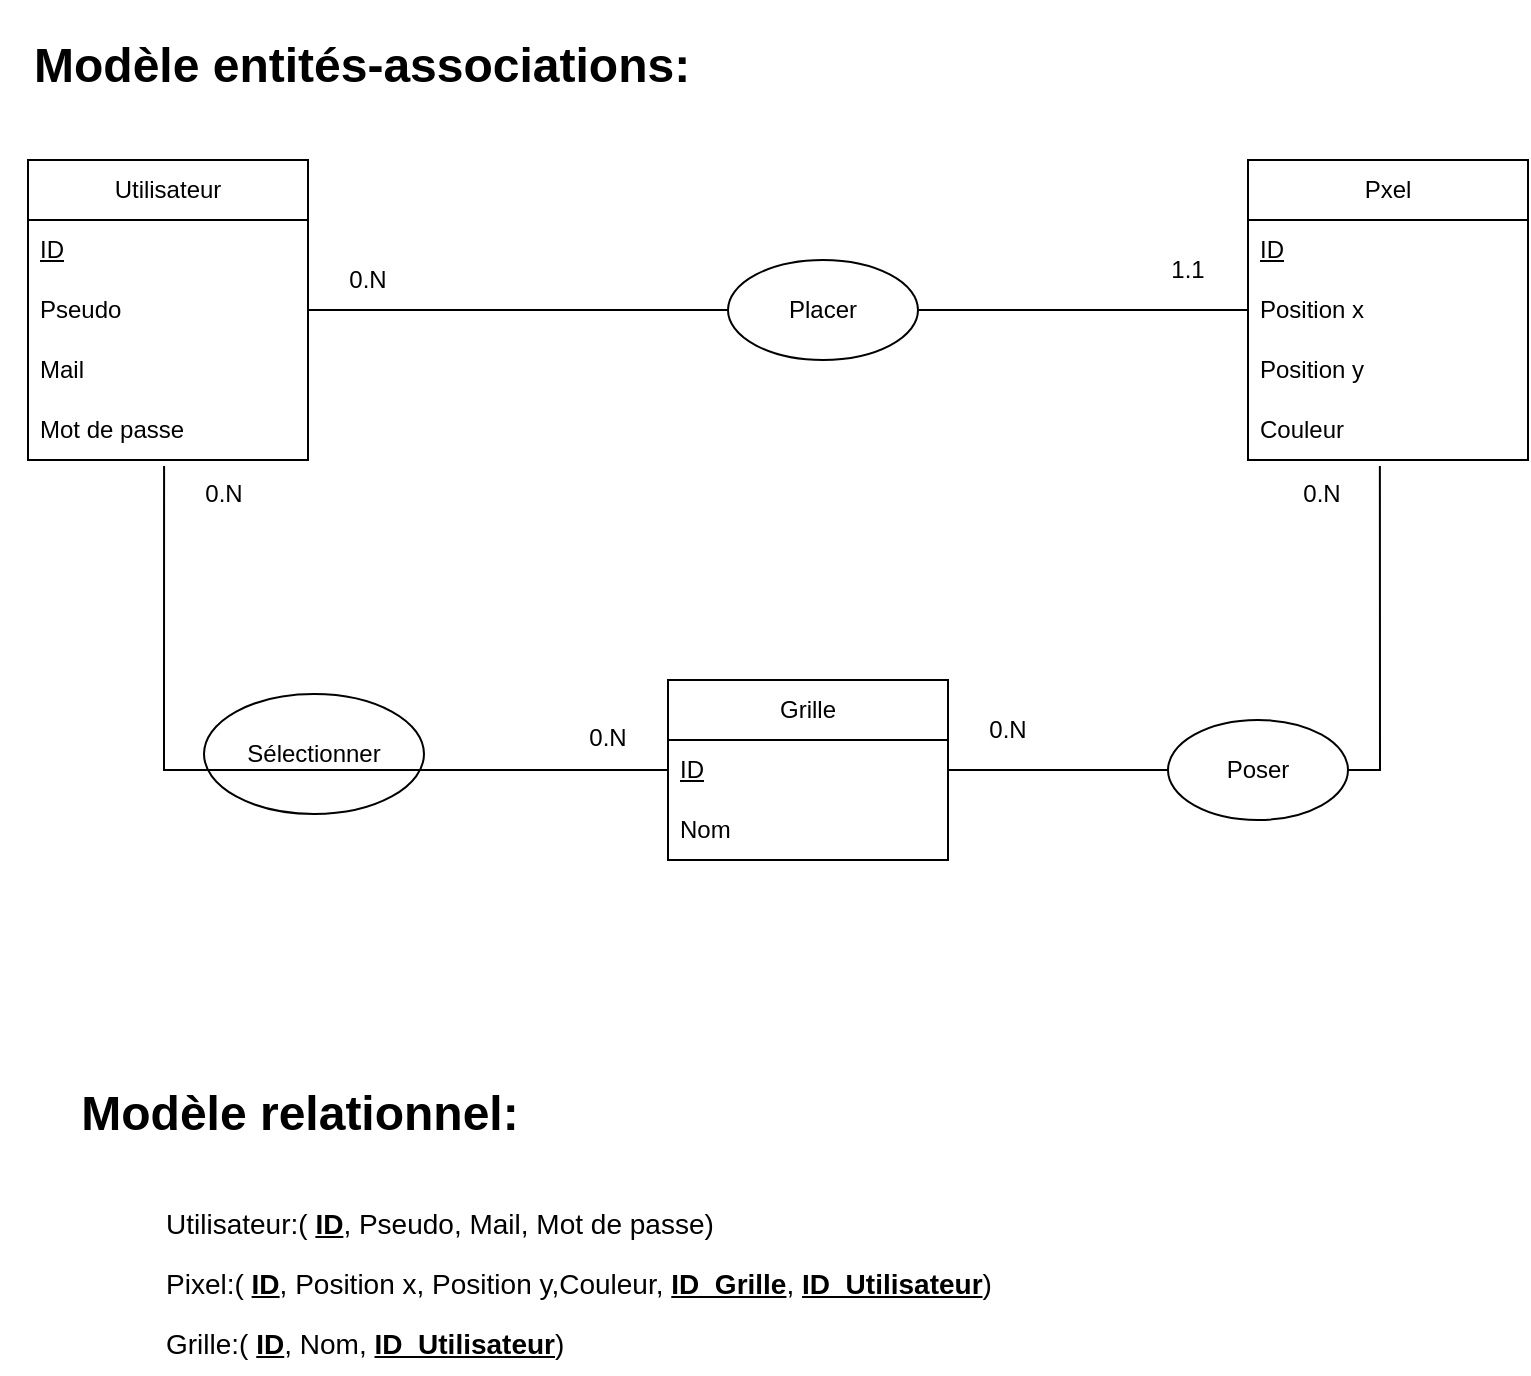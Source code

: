 <mxfile version="24.4.4" type="device">
  <diagram name="Page-1" id="_MDC-iJTTF_jpSJEV-Ld">
    <mxGraphModel dx="1393" dy="818" grid="1" gridSize="10" guides="1" tooltips="1" connect="1" arrows="1" fold="1" page="1" pageScale="1" pageWidth="850" pageHeight="1100" math="0" shadow="0">
      <root>
        <mxCell id="0" />
        <mxCell id="1" parent="0" />
        <mxCell id="DlC24ixFXXdRtT2Mmo7n-6" value="Utilisateur" style="swimlane;fontStyle=0;childLayout=stackLayout;horizontal=1;startSize=30;horizontalStack=0;resizeParent=1;resizeParentMax=0;resizeLast=0;collapsible=1;marginBottom=0;whiteSpace=wrap;html=1;" parent="1" vertex="1">
          <mxGeometry x="43" y="250" width="140" height="150" as="geometry" />
        </mxCell>
        <mxCell id="DlC24ixFXXdRtT2Mmo7n-7" value="&lt;u&gt;ID&lt;/u&gt;" style="text;strokeColor=none;fillColor=none;align=left;verticalAlign=middle;spacingLeft=4;spacingRight=4;overflow=hidden;points=[[0,0.5],[1,0.5]];portConstraint=eastwest;rotatable=0;whiteSpace=wrap;html=1;" parent="DlC24ixFXXdRtT2Mmo7n-6" vertex="1">
          <mxGeometry y="30" width="140" height="30" as="geometry" />
        </mxCell>
        <mxCell id="DlC24ixFXXdRtT2Mmo7n-8" value="Pseudo" style="text;strokeColor=none;fillColor=none;align=left;verticalAlign=middle;spacingLeft=4;spacingRight=4;overflow=hidden;points=[[0,0.5],[1,0.5]];portConstraint=eastwest;rotatable=0;whiteSpace=wrap;html=1;" parent="DlC24ixFXXdRtT2Mmo7n-6" vertex="1">
          <mxGeometry y="60" width="140" height="30" as="geometry" />
        </mxCell>
        <mxCell id="DlC24ixFXXdRtT2Mmo7n-9" value="Mail" style="text;strokeColor=none;fillColor=none;align=left;verticalAlign=middle;spacingLeft=4;spacingRight=4;overflow=hidden;points=[[0,0.5],[1,0.5]];portConstraint=eastwest;rotatable=0;whiteSpace=wrap;html=1;" parent="DlC24ixFXXdRtT2Mmo7n-6" vertex="1">
          <mxGeometry y="90" width="140" height="30" as="geometry" />
        </mxCell>
        <mxCell id="DlC24ixFXXdRtT2Mmo7n-10" value="Mot de passe" style="text;strokeColor=none;fillColor=none;align=left;verticalAlign=middle;spacingLeft=4;spacingRight=4;overflow=hidden;points=[[0,0.5],[1,0.5]];portConstraint=eastwest;rotatable=0;whiteSpace=wrap;html=1;rounded=0;fontFamily=Helvetica;fontSize=12;fontColor=default;" parent="DlC24ixFXXdRtT2Mmo7n-6" vertex="1">
          <mxGeometry y="120" width="140" height="30" as="geometry" />
        </mxCell>
        <mxCell id="DlC24ixFXXdRtT2Mmo7n-11" value="Pxel" style="swimlane;fontStyle=0;childLayout=stackLayout;horizontal=1;startSize=30;horizontalStack=0;resizeParent=1;resizeParentMax=0;resizeLast=0;collapsible=1;marginBottom=0;whiteSpace=wrap;html=1;" parent="1" vertex="1">
          <mxGeometry x="653" y="250" width="140" height="150" as="geometry" />
        </mxCell>
        <mxCell id="DlC24ixFXXdRtT2Mmo7n-12" value="&lt;u&gt;ID&lt;/u&gt;" style="text;strokeColor=none;fillColor=none;align=left;verticalAlign=middle;spacingLeft=4;spacingRight=4;overflow=hidden;points=[[0,0.5],[1,0.5]];portConstraint=eastwest;rotatable=0;whiteSpace=wrap;html=1;" parent="DlC24ixFXXdRtT2Mmo7n-11" vertex="1">
          <mxGeometry y="30" width="140" height="30" as="geometry" />
        </mxCell>
        <mxCell id="DlC24ixFXXdRtT2Mmo7n-47" value="Position x" style="rounded=0;whiteSpace=wrap;html=1;align=left;verticalAlign=middle;spacingLeft=4;spacingRight=4;fontFamily=Helvetica;fontSize=12;fontColor=default;fillColor=none;gradientColor=none;strokeColor=none;" parent="DlC24ixFXXdRtT2Mmo7n-11" vertex="1">
          <mxGeometry y="60" width="140" height="30" as="geometry" />
        </mxCell>
        <mxCell id="DlC24ixFXXdRtT2Mmo7n-13" value="Position y" style="text;strokeColor=none;fillColor=none;align=left;verticalAlign=middle;spacingLeft=4;spacingRight=4;overflow=hidden;points=[[0,0.5],[1,0.5]];portConstraint=eastwest;rotatable=0;whiteSpace=wrap;html=1;" parent="DlC24ixFXXdRtT2Mmo7n-11" vertex="1">
          <mxGeometry y="90" width="140" height="30" as="geometry" />
        </mxCell>
        <mxCell id="DlC24ixFXXdRtT2Mmo7n-14" value="Couleur" style="text;strokeColor=none;fillColor=none;align=left;verticalAlign=middle;spacingLeft=4;spacingRight=4;overflow=hidden;points=[[0,0.5],[1,0.5]];portConstraint=eastwest;rotatable=0;whiteSpace=wrap;html=1;" parent="DlC24ixFXXdRtT2Mmo7n-11" vertex="1">
          <mxGeometry y="120" width="140" height="30" as="geometry" />
        </mxCell>
        <mxCell id="DlC24ixFXXdRtT2Mmo7n-15" value="Grille" style="swimlane;fontStyle=0;childLayout=stackLayout;horizontal=1;startSize=30;horizontalStack=0;resizeParent=1;resizeParentMax=0;resizeLast=0;collapsible=1;marginBottom=0;whiteSpace=wrap;html=1;" parent="1" vertex="1">
          <mxGeometry x="363" y="510" width="140" height="90" as="geometry" />
        </mxCell>
        <mxCell id="DlC24ixFXXdRtT2Mmo7n-16" value="&lt;u&gt;ID&lt;/u&gt;" style="text;strokeColor=none;fillColor=none;align=left;verticalAlign=middle;spacingLeft=4;spacingRight=4;overflow=hidden;points=[[0,0.5],[1,0.5]];portConstraint=eastwest;rotatable=0;whiteSpace=wrap;html=1;" parent="DlC24ixFXXdRtT2Mmo7n-15" vertex="1">
          <mxGeometry y="30" width="140" height="30" as="geometry" />
        </mxCell>
        <mxCell id="DlC24ixFXXdRtT2Mmo7n-17" value="Nom" style="text;strokeColor=none;fillColor=none;align=left;verticalAlign=middle;spacingLeft=4;spacingRight=4;overflow=hidden;points=[[0,0.5],[1,0.5]];portConstraint=eastwest;rotatable=0;whiteSpace=wrap;html=1;" parent="DlC24ixFXXdRtT2Mmo7n-15" vertex="1">
          <mxGeometry y="60" width="140" height="30" as="geometry" />
        </mxCell>
        <mxCell id="DlC24ixFXXdRtT2Mmo7n-21" value="" style="endArrow=none;html=1;rounded=0;fontFamily=Helvetica;fontSize=12;fontColor=default;exitX=1;exitY=0.5;exitDx=0;exitDy=0;entryX=0;entryY=0.5;entryDx=0;entryDy=0;" parent="1" source="DlC24ixFXXdRtT2Mmo7n-22" target="DlC24ixFXXdRtT2Mmo7n-47" edge="1">
          <mxGeometry width="50" height="50" relative="1" as="geometry">
            <mxPoint x="203" y="340" as="sourcePoint" />
            <mxPoint x="253" y="290" as="targetPoint" />
          </mxGeometry>
        </mxCell>
        <mxCell id="DlC24ixFXXdRtT2Mmo7n-23" value="" style="endArrow=none;html=1;rounded=0;fontFamily=Helvetica;fontSize=12;fontColor=default;exitX=1;exitY=0.5;exitDx=0;exitDy=0;entryX=0;entryY=0.5;entryDx=0;entryDy=0;" parent="1" source="DlC24ixFXXdRtT2Mmo7n-8" target="DlC24ixFXXdRtT2Mmo7n-22" edge="1">
          <mxGeometry width="50" height="50" relative="1" as="geometry">
            <mxPoint x="183" y="325" as="sourcePoint" />
            <mxPoint x="463" y="325" as="targetPoint" />
          </mxGeometry>
        </mxCell>
        <mxCell id="DlC24ixFXXdRtT2Mmo7n-22" value="Placer" style="ellipse;whiteSpace=wrap;html=1;rounded=1;align=center;verticalAlign=middle;spacingLeft=4;spacingRight=4;fontFamily=Helvetica;fontSize=12;fontColor=default;fillColor=none;gradientColor=none;" parent="1" vertex="1">
          <mxGeometry x="393" y="300" width="95" height="50" as="geometry" />
        </mxCell>
        <mxCell id="DlC24ixFXXdRtT2Mmo7n-24" value="0.N" style="text;html=1;align=center;verticalAlign=middle;whiteSpace=wrap;rounded=0;fontFamily=Helvetica;fontSize=12;fontColor=default;" parent="1" vertex="1">
          <mxGeometry x="183" y="295" width="60" height="30" as="geometry" />
        </mxCell>
        <mxCell id="DlC24ixFXXdRtT2Mmo7n-25" value="1.1" style="text;html=1;align=center;verticalAlign=middle;whiteSpace=wrap;rounded=0;fontFamily=Helvetica;fontSize=12;fontColor=default;" parent="1" vertex="1">
          <mxGeometry x="593" y="290" width="60" height="30" as="geometry" />
        </mxCell>
        <mxCell id="DlC24ixFXXdRtT2Mmo7n-26" value="" style="endArrow=none;html=1;rounded=0;fontFamily=Helvetica;fontSize=12;fontColor=default;entryX=0.471;entryY=1.1;entryDx=0;entryDy=0;exitX=1;exitY=0.5;exitDx=0;exitDy=0;entryPerimeter=0;" parent="1" source="DlC24ixFXXdRtT2Mmo7n-28" target="DlC24ixFXXdRtT2Mmo7n-14" edge="1">
          <mxGeometry width="50" height="50" relative="1" as="geometry">
            <mxPoint x="583" y="430" as="sourcePoint" />
            <mxPoint x="633" y="380" as="targetPoint" />
            <Array as="points">
              <mxPoint x="719" y="555" />
            </Array>
          </mxGeometry>
        </mxCell>
        <mxCell id="DlC24ixFXXdRtT2Mmo7n-27" value="" style="endArrow=none;html=1;rounded=0;fontFamily=Helvetica;fontSize=12;fontColor=default;entryX=0;entryY=0.5;entryDx=0;entryDy=0;exitX=1;exitY=0.5;exitDx=0;exitDy=0;" parent="1" source="DlC24ixFXXdRtT2Mmo7n-16" target="DlC24ixFXXdRtT2Mmo7n-28" edge="1">
          <mxGeometry width="50" height="50" relative="1" as="geometry">
            <mxPoint x="503" y="555" as="sourcePoint" />
            <mxPoint x="653" y="355" as="targetPoint" />
            <Array as="points" />
          </mxGeometry>
        </mxCell>
        <mxCell id="DlC24ixFXXdRtT2Mmo7n-28" value="Poser" style="ellipse;whiteSpace=wrap;html=1;rounded=1;align=center;verticalAlign=middle;spacingLeft=4;spacingRight=4;fontFamily=Helvetica;fontSize=12;fontColor=default;fillColor=none;gradientColor=none;" parent="1" vertex="1">
          <mxGeometry x="613" y="530" width="90" height="50" as="geometry" />
        </mxCell>
        <mxCell id="DlC24ixFXXdRtT2Mmo7n-29" value="0.N" style="text;html=1;align=center;verticalAlign=middle;whiteSpace=wrap;rounded=0;fontFamily=Helvetica;fontSize=12;fontColor=default;" parent="1" vertex="1">
          <mxGeometry x="660" y="402" width="60" height="30" as="geometry" />
        </mxCell>
        <mxCell id="DlC24ixFXXdRtT2Mmo7n-30" value="0.N" style="text;html=1;align=center;verticalAlign=middle;whiteSpace=wrap;rounded=0;fontFamily=Helvetica;fontSize=12;fontColor=default;" parent="1" vertex="1">
          <mxGeometry x="503" y="520" width="60" height="30" as="geometry" />
        </mxCell>
        <mxCell id="DlC24ixFXXdRtT2Mmo7n-31" value="" style="endArrow=none;html=1;rounded=0;fontFamily=Helvetica;fontSize=12;fontColor=default;exitX=0.486;exitY=1.1;exitDx=0;exitDy=0;exitPerimeter=0;entryX=0;entryY=0.5;entryDx=0;entryDy=0;" parent="1" source="DlC24ixFXXdRtT2Mmo7n-10" target="DlC24ixFXXdRtT2Mmo7n-16" edge="1">
          <mxGeometry width="50" height="50" relative="1" as="geometry">
            <mxPoint x="433" y="350" as="sourcePoint" />
            <mxPoint x="483" y="300" as="targetPoint" />
            <Array as="points">
              <mxPoint x="111" y="555" />
            </Array>
          </mxGeometry>
        </mxCell>
        <mxCell id="DlC24ixFXXdRtT2Mmo7n-34" value="Sélectionner" style="ellipse;whiteSpace=wrap;html=1;rounded=1;align=center;verticalAlign=middle;spacingLeft=4;spacingRight=4;fontFamily=Helvetica;fontSize=12;fontColor=default;fillColor=none;gradientColor=none;" parent="1" vertex="1">
          <mxGeometry x="131" y="517" width="110" height="60" as="geometry" />
        </mxCell>
        <mxCell id="DlC24ixFXXdRtT2Mmo7n-37" value="0.N" style="text;html=1;align=center;verticalAlign=middle;whiteSpace=wrap;rounded=0;fontFamily=Helvetica;fontSize=12;fontColor=default;" parent="1" vertex="1">
          <mxGeometry x="111" y="402" width="60" height="30" as="geometry" />
        </mxCell>
        <mxCell id="DlC24ixFXXdRtT2Mmo7n-38" value="0.N" style="text;html=1;align=center;verticalAlign=middle;whiteSpace=wrap;rounded=0;fontFamily=Helvetica;fontSize=12;fontColor=default;" parent="1" vertex="1">
          <mxGeometry x="303" y="524" width="60" height="30" as="geometry" />
        </mxCell>
        <mxCell id="DlC24ixFXXdRtT2Mmo7n-41" value="&lt;h1&gt;&lt;b&gt;&lt;font style=&quot;font-size: 24px;&quot;&gt;Modèle entités-associations:&lt;/font&gt;&lt;/b&gt;&lt;/h1&gt;" style="text;strokeColor=none;fillColor=none;align=left;verticalAlign=middle;spacingLeft=4;spacingRight=4;overflow=hidden;points=[[0,0.5],[1,0.5]];portConstraint=eastwest;rotatable=0;whiteSpace=wrap;html=1;fontFamily=Helvetica;fontSize=12;fontColor=default;" parent="1" vertex="1">
          <mxGeometry x="40" y="170" width="370" height="60" as="geometry" />
        </mxCell>
        <mxCell id="DlC24ixFXXdRtT2Mmo7n-42" value="&lt;h1&gt;Modèle relationnel:&lt;/h1&gt;" style="text;html=1;align=center;verticalAlign=middle;whiteSpace=wrap;rounded=0;fontFamily=Helvetica;fontSize=12;fontColor=default;" parent="1" vertex="1">
          <mxGeometry x="29" y="707" width="300" height="40" as="geometry" />
        </mxCell>
        <mxCell id="DlC24ixFXXdRtT2Mmo7n-43" value="&lt;font style=&quot;font-size: 14px;&quot;&gt;Utilisateur:(&amp;nbsp;&lt;u&gt;&lt;b&gt;ID&lt;/b&gt;&lt;/u&gt;,&amp;nbsp;&lt;span style=&quot;&quot;&gt;Pseudo&lt;/span&gt;, Mail, Mot de passe)&lt;/font&gt;" style="text;html=1;align=left;verticalAlign=middle;whiteSpace=wrap;rounded=0;fontFamily=Helvetica;fontSize=12;fontColor=default;" parent="1" vertex="1">
          <mxGeometry x="110" y="767" width="349" height="30" as="geometry" />
        </mxCell>
        <mxCell id="DlC24ixFXXdRtT2Mmo7n-44" value="&lt;font style=&quot;font-size: 14px;&quot;&gt;Pixel:(&amp;nbsp;&lt;u&gt;&lt;b&gt;ID&lt;/b&gt;&lt;/u&gt;, Position x, Position y,Couleur, &lt;u&gt;&lt;b&gt;ID_Grille&lt;/b&gt;&lt;/u&gt;,&amp;nbsp;&lt;u&gt;&lt;b&gt;ID_Utilisateur&lt;/b&gt;&lt;/u&gt;)&lt;/font&gt;" style="text;html=1;align=left;verticalAlign=middle;whiteSpace=wrap;rounded=0;fontFamily=Helvetica;fontSize=12;fontColor=default;" parent="1" vertex="1">
          <mxGeometry x="110" y="797" width="420" height="30" as="geometry" />
        </mxCell>
        <mxCell id="DlC24ixFXXdRtT2Mmo7n-46" value="&lt;font style=&quot;font-size: 14px;&quot;&gt;Grille:(&amp;nbsp;&lt;u&gt;&lt;b&gt;ID&lt;/b&gt;&lt;/u&gt;, Nom, &lt;u&gt;&lt;b&gt;ID_Utilisateur&lt;/b&gt;&lt;/u&gt;)&lt;/font&gt;" style="text;html=1;align=left;verticalAlign=middle;whiteSpace=wrap;rounded=0;fontFamily=Helvetica;fontSize=12;fontColor=default;" parent="1" vertex="1">
          <mxGeometry x="110" y="827" width="380" height="30" as="geometry" />
        </mxCell>
      </root>
    </mxGraphModel>
  </diagram>
</mxfile>
